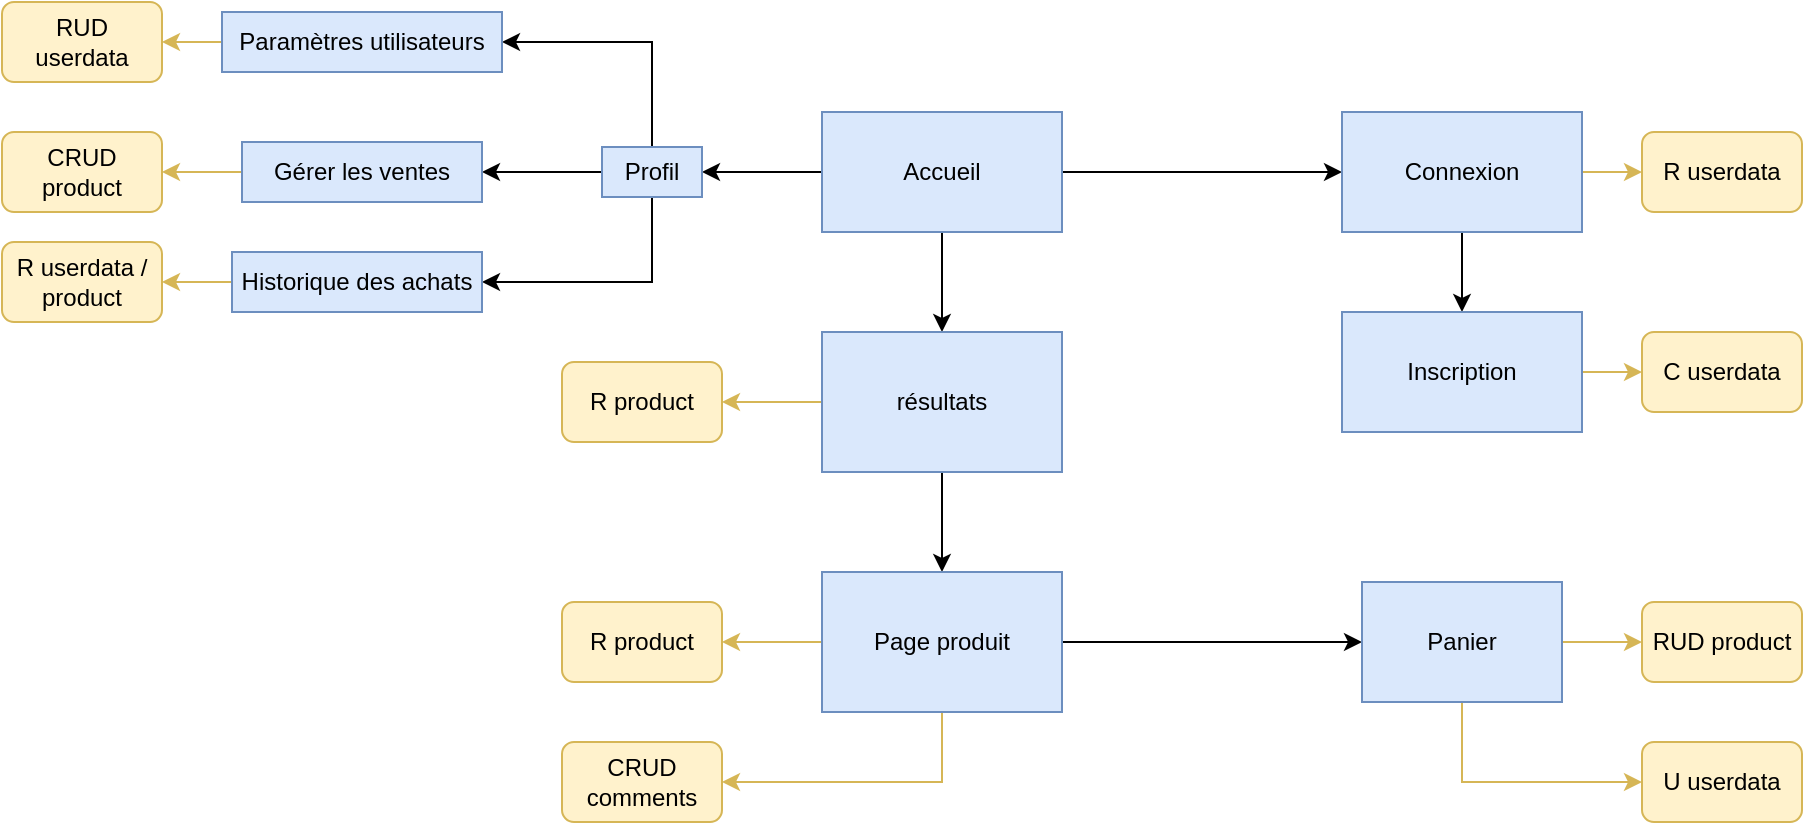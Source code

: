 <mxfile>
    <diagram id="qZO7Jf-xJ2tgjr1JeyZJ" name="Page-1">
        <mxGraphModel dx="1783" dy="564" grid="1" gridSize="10" guides="1" tooltips="1" connect="1" arrows="1" fold="1" page="1" pageScale="1" pageWidth="827" pageHeight="1169" math="0" shadow="0">
            <root>
                <mxCell id="0"/>
                <mxCell id="1" parent="0"/>
                <mxCell id="apo7wF3TuB5XoEPh-mpj-12" style="edgeStyle=orthogonalEdgeStyle;rounded=0;orthogonalLoop=1;jettySize=auto;html=1;exitX=1;exitY=0.5;exitDx=0;exitDy=0;entryX=0;entryY=0.5;entryDx=0;entryDy=0;" parent="1" source="apo7wF3TuB5XoEPh-mpj-1" target="apo7wF3TuB5XoEPh-mpj-2" edge="1">
                    <mxGeometry relative="1" as="geometry"/>
                </mxCell>
                <mxCell id="apo7wF3TuB5XoEPh-mpj-14" style="edgeStyle=orthogonalEdgeStyle;rounded=0;orthogonalLoop=1;jettySize=auto;html=1;exitX=0.5;exitY=1;exitDx=0;exitDy=0;entryX=0.5;entryY=0;entryDx=0;entryDy=0;" parent="1" source="apo7wF3TuB5XoEPh-mpj-1" target="apo7wF3TuB5XoEPh-mpj-4" edge="1">
                    <mxGeometry relative="1" as="geometry"/>
                </mxCell>
                <mxCell id="apo7wF3TuB5XoEPh-mpj-20" style="edgeStyle=orthogonalEdgeStyle;rounded=0;orthogonalLoop=1;jettySize=auto;html=1;exitX=0;exitY=0.5;exitDx=0;exitDy=0;" parent="1" source="apo7wF3TuB5XoEPh-mpj-1" target="apo7wF3TuB5XoEPh-mpj-5" edge="1">
                    <mxGeometry relative="1" as="geometry"/>
                </mxCell>
                <mxCell id="apo7wF3TuB5XoEPh-mpj-1" value="Accueil" style="rounded=0;whiteSpace=wrap;html=1;fillColor=#dae8fc;strokeColor=#6c8ebf;" parent="1" vertex="1">
                    <mxGeometry x="350" y="250" width="120" height="60" as="geometry"/>
                </mxCell>
                <mxCell id="apo7wF3TuB5XoEPh-mpj-13" style="edgeStyle=orthogonalEdgeStyle;rounded=0;orthogonalLoop=1;jettySize=auto;html=1;exitX=0.5;exitY=1;exitDx=0;exitDy=0;entryX=0.5;entryY=0;entryDx=0;entryDy=0;" parent="1" source="apo7wF3TuB5XoEPh-mpj-2" target="apo7wF3TuB5XoEPh-mpj-3" edge="1">
                    <mxGeometry relative="1" as="geometry"/>
                </mxCell>
                <mxCell id="apo7wF3TuB5XoEPh-mpj-33" style="edgeStyle=orthogonalEdgeStyle;rounded=0;orthogonalLoop=1;jettySize=auto;html=1;exitX=1;exitY=0.5;exitDx=0;exitDy=0;entryX=0;entryY=0.5;entryDx=0;entryDy=0;fillColor=#fff2cc;strokeColor=#d6b656;" parent="1" source="apo7wF3TuB5XoEPh-mpj-2" target="apo7wF3TuB5XoEPh-mpj-29" edge="1">
                    <mxGeometry relative="1" as="geometry"/>
                </mxCell>
                <mxCell id="apo7wF3TuB5XoEPh-mpj-2" value="Connexion" style="rounded=0;whiteSpace=wrap;html=1;fillColor=#dae8fc;strokeColor=#6c8ebf;" parent="1" vertex="1">
                    <mxGeometry x="610" y="250" width="120" height="60" as="geometry"/>
                </mxCell>
                <mxCell id="apo7wF3TuB5XoEPh-mpj-35" style="edgeStyle=orthogonalEdgeStyle;rounded=0;orthogonalLoop=1;jettySize=auto;html=1;exitX=1;exitY=0.5;exitDx=0;exitDy=0;entryX=0;entryY=0.5;entryDx=0;entryDy=0;fillColor=#fff2cc;strokeColor=#d6b656;" parent="1" source="apo7wF3TuB5XoEPh-mpj-3" target="apo7wF3TuB5XoEPh-mpj-30" edge="1">
                    <mxGeometry relative="1" as="geometry"/>
                </mxCell>
                <mxCell id="apo7wF3TuB5XoEPh-mpj-3" value="Inscription" style="rounded=0;whiteSpace=wrap;html=1;fillColor=#dae8fc;strokeColor=#6c8ebf;" parent="1" vertex="1">
                    <mxGeometry x="610" y="350" width="120" height="60" as="geometry"/>
                </mxCell>
                <mxCell id="apo7wF3TuB5XoEPh-mpj-15" style="edgeStyle=orthogonalEdgeStyle;rounded=0;orthogonalLoop=1;jettySize=auto;html=1;exitX=0.5;exitY=1;exitDx=0;exitDy=0;entryX=0.5;entryY=0;entryDx=0;entryDy=0;" parent="1" source="apo7wF3TuB5XoEPh-mpj-4" target="apo7wF3TuB5XoEPh-mpj-10" edge="1">
                    <mxGeometry relative="1" as="geometry"/>
                </mxCell>
                <mxCell id="apo7wF3TuB5XoEPh-mpj-32" style="edgeStyle=orthogonalEdgeStyle;rounded=0;orthogonalLoop=1;jettySize=auto;html=1;exitX=0;exitY=0.5;exitDx=0;exitDy=0;entryX=1;entryY=0.5;entryDx=0;entryDy=0;fillColor=#fff2cc;strokeColor=#d6b656;" parent="1" source="apo7wF3TuB5XoEPh-mpj-4" target="apo7wF3TuB5XoEPh-mpj-31" edge="1">
                    <mxGeometry relative="1" as="geometry"/>
                </mxCell>
                <mxCell id="apo7wF3TuB5XoEPh-mpj-4" value="résultats" style="rounded=0;whiteSpace=wrap;html=1;fillColor=#dae8fc;strokeColor=#6c8ebf;" parent="1" vertex="1">
                    <mxGeometry x="350" y="360" width="120" height="70" as="geometry"/>
                </mxCell>
                <mxCell id="apo7wF3TuB5XoEPh-mpj-17" style="edgeStyle=orthogonalEdgeStyle;rounded=0;orthogonalLoop=1;jettySize=auto;html=1;exitX=0;exitY=0.5;exitDx=0;exitDy=0;" parent="1" source="apo7wF3TuB5XoEPh-mpj-5" target="apo7wF3TuB5XoEPh-mpj-6" edge="1">
                    <mxGeometry relative="1" as="geometry"/>
                </mxCell>
                <mxCell id="apo7wF3TuB5XoEPh-mpj-18" style="edgeStyle=orthogonalEdgeStyle;rounded=0;orthogonalLoop=1;jettySize=auto;html=1;exitX=0.5;exitY=0;exitDx=0;exitDy=0;entryX=1;entryY=0.5;entryDx=0;entryDy=0;" parent="1" source="apo7wF3TuB5XoEPh-mpj-5" target="apo7wF3TuB5XoEPh-mpj-8" edge="1">
                    <mxGeometry relative="1" as="geometry"/>
                </mxCell>
                <mxCell id="apo7wF3TuB5XoEPh-mpj-19" style="edgeStyle=orthogonalEdgeStyle;rounded=0;orthogonalLoop=1;jettySize=auto;html=1;exitX=0.5;exitY=1;exitDx=0;exitDy=0;entryX=1;entryY=0.5;entryDx=0;entryDy=0;" parent="1" source="apo7wF3TuB5XoEPh-mpj-5" target="apo7wF3TuB5XoEPh-mpj-7" edge="1">
                    <mxGeometry relative="1" as="geometry"/>
                </mxCell>
                <mxCell id="apo7wF3TuB5XoEPh-mpj-5" value="Profil" style="rounded=0;whiteSpace=wrap;html=1;fillColor=#dae8fc;strokeColor=#6c8ebf;" parent="1" vertex="1">
                    <mxGeometry x="240" y="267.5" width="50" height="25" as="geometry"/>
                </mxCell>
                <mxCell id="apo7wF3TuB5XoEPh-mpj-24" style="edgeStyle=orthogonalEdgeStyle;rounded=0;orthogonalLoop=1;jettySize=auto;html=1;exitX=0;exitY=0.5;exitDx=0;exitDy=0;fillColor=#fff2cc;strokeColor=#d6b656;" parent="1" source="apo7wF3TuB5XoEPh-mpj-6" target="apo7wF3TuB5XoEPh-mpj-21" edge="1">
                    <mxGeometry relative="1" as="geometry"/>
                </mxCell>
                <mxCell id="apo7wF3TuB5XoEPh-mpj-6" value="Gérer les ventes" style="rounded=0;whiteSpace=wrap;html=1;fillColor=#dae8fc;strokeColor=#6c8ebf;" parent="1" vertex="1">
                    <mxGeometry x="60" y="265" width="120" height="30" as="geometry"/>
                </mxCell>
                <mxCell id="apo7wF3TuB5XoEPh-mpj-28" style="edgeStyle=orthogonalEdgeStyle;rounded=0;orthogonalLoop=1;jettySize=auto;html=1;exitX=0;exitY=0.5;exitDx=0;exitDy=0;entryX=1;entryY=0.5;entryDx=0;entryDy=0;fillColor=#fff2cc;strokeColor=#d6b656;" parent="1" source="apo7wF3TuB5XoEPh-mpj-7" target="apo7wF3TuB5XoEPh-mpj-27" edge="1">
                    <mxGeometry relative="1" as="geometry"/>
                </mxCell>
                <mxCell id="apo7wF3TuB5XoEPh-mpj-7" value="Historique des achats" style="rounded=0;whiteSpace=wrap;html=1;fillColor=#dae8fc;strokeColor=#6c8ebf;" parent="1" vertex="1">
                    <mxGeometry x="55" y="320" width="125" height="30" as="geometry"/>
                </mxCell>
                <mxCell id="apo7wF3TuB5XoEPh-mpj-26" style="edgeStyle=orthogonalEdgeStyle;rounded=0;orthogonalLoop=1;jettySize=auto;html=1;exitX=0;exitY=0.5;exitDx=0;exitDy=0;entryX=1;entryY=0.5;entryDx=0;entryDy=0;fillColor=#fff2cc;strokeColor=#d6b656;" parent="1" source="apo7wF3TuB5XoEPh-mpj-8" target="apo7wF3TuB5XoEPh-mpj-25" edge="1">
                    <mxGeometry relative="1" as="geometry"/>
                </mxCell>
                <mxCell id="apo7wF3TuB5XoEPh-mpj-8" value="Paramètres utilisateurs" style="rounded=0;whiteSpace=wrap;html=1;fillColor=#dae8fc;strokeColor=#6c8ebf;" parent="1" vertex="1">
                    <mxGeometry x="50" y="200" width="140" height="30" as="geometry"/>
                </mxCell>
                <mxCell id="apo7wF3TuB5XoEPh-mpj-16" style="edgeStyle=orthogonalEdgeStyle;rounded=0;orthogonalLoop=1;jettySize=auto;html=1;exitX=1;exitY=0.5;exitDx=0;exitDy=0;" parent="1" source="apo7wF3TuB5XoEPh-mpj-10" target="apo7wF3TuB5XoEPh-mpj-11" edge="1">
                    <mxGeometry relative="1" as="geometry"/>
                </mxCell>
                <mxCell id="apo7wF3TuB5XoEPh-mpj-37" style="edgeStyle=orthogonalEdgeStyle;rounded=0;orthogonalLoop=1;jettySize=auto;html=1;exitX=0;exitY=0.5;exitDx=0;exitDy=0;entryX=1;entryY=0.5;entryDx=0;entryDy=0;fillColor=#fff2cc;strokeColor=#d6b656;" parent="1" source="apo7wF3TuB5XoEPh-mpj-10" target="apo7wF3TuB5XoEPh-mpj-36" edge="1">
                    <mxGeometry relative="1" as="geometry"/>
                </mxCell>
                <mxCell id="apo7wF3TuB5XoEPh-mpj-41" style="edgeStyle=orthogonalEdgeStyle;rounded=0;orthogonalLoop=1;jettySize=auto;html=1;exitX=0.5;exitY=1;exitDx=0;exitDy=0;entryX=1;entryY=0.5;entryDx=0;entryDy=0;fillColor=#fff2cc;strokeColor=#d6b656;" parent="1" source="apo7wF3TuB5XoEPh-mpj-10" target="apo7wF3TuB5XoEPh-mpj-40" edge="1">
                    <mxGeometry relative="1" as="geometry"/>
                </mxCell>
                <mxCell id="apo7wF3TuB5XoEPh-mpj-10" value="Page produit" style="rounded=0;whiteSpace=wrap;html=1;fillColor=#dae8fc;strokeColor=#6c8ebf;" parent="1" vertex="1">
                    <mxGeometry x="350" y="480" width="120" height="70" as="geometry"/>
                </mxCell>
                <mxCell id="apo7wF3TuB5XoEPh-mpj-39" style="edgeStyle=orthogonalEdgeStyle;rounded=0;orthogonalLoop=1;jettySize=auto;html=1;exitX=1;exitY=0.5;exitDx=0;exitDy=0;entryX=0;entryY=0.5;entryDx=0;entryDy=0;fillColor=#fff2cc;strokeColor=#d6b656;" parent="1" source="apo7wF3TuB5XoEPh-mpj-11" target="apo7wF3TuB5XoEPh-mpj-38" edge="1">
                    <mxGeometry relative="1" as="geometry"/>
                </mxCell>
                <mxCell id="apo7wF3TuB5XoEPh-mpj-43" style="edgeStyle=orthogonalEdgeStyle;rounded=0;orthogonalLoop=1;jettySize=auto;html=1;exitX=0.5;exitY=1;exitDx=0;exitDy=0;entryX=0;entryY=0.5;entryDx=0;entryDy=0;fillColor=#fff2cc;strokeColor=#d6b656;" parent="1" source="apo7wF3TuB5XoEPh-mpj-11" target="apo7wF3TuB5XoEPh-mpj-42" edge="1">
                    <mxGeometry relative="1" as="geometry"/>
                </mxCell>
                <mxCell id="apo7wF3TuB5XoEPh-mpj-11" value="Panier" style="rounded=0;whiteSpace=wrap;html=1;fillColor=#dae8fc;strokeColor=#6c8ebf;" parent="1" vertex="1">
                    <mxGeometry x="620" y="485" width="100" height="60" as="geometry"/>
                </mxCell>
                <mxCell id="apo7wF3TuB5XoEPh-mpj-21" value="CRUD product" style="rounded=1;whiteSpace=wrap;html=1;fillColor=#fff2cc;strokeColor=#d6b656;" parent="1" vertex="1">
                    <mxGeometry x="-60" y="260" width="80" height="40" as="geometry"/>
                </mxCell>
                <mxCell id="apo7wF3TuB5XoEPh-mpj-25" value="RUD&lt;br&gt;userdata" style="rounded=1;whiteSpace=wrap;html=1;fillColor=#fff2cc;strokeColor=#d6b656;" parent="1" vertex="1">
                    <mxGeometry x="-60" y="195" width="80" height="40" as="geometry"/>
                </mxCell>
                <mxCell id="apo7wF3TuB5XoEPh-mpj-27" value="R userdata / product" style="rounded=1;whiteSpace=wrap;html=1;fillColor=#fff2cc;strokeColor=#d6b656;" parent="1" vertex="1">
                    <mxGeometry x="-60" y="315" width="80" height="40" as="geometry"/>
                </mxCell>
                <mxCell id="apo7wF3TuB5XoEPh-mpj-29" value="R userdata" style="rounded=1;whiteSpace=wrap;html=1;fillColor=#fff2cc;strokeColor=#d6b656;" parent="1" vertex="1">
                    <mxGeometry x="760" y="260" width="80" height="40" as="geometry"/>
                </mxCell>
                <mxCell id="apo7wF3TuB5XoEPh-mpj-30" value="C userdata" style="rounded=1;whiteSpace=wrap;html=1;fillColor=#fff2cc;strokeColor=#d6b656;" parent="1" vertex="1">
                    <mxGeometry x="760" y="360" width="80" height="40" as="geometry"/>
                </mxCell>
                <mxCell id="apo7wF3TuB5XoEPh-mpj-31" value="R product" style="rounded=1;whiteSpace=wrap;html=1;fillColor=#fff2cc;strokeColor=#d6b656;" parent="1" vertex="1">
                    <mxGeometry x="220" y="375" width="80" height="40" as="geometry"/>
                </mxCell>
                <mxCell id="apo7wF3TuB5XoEPh-mpj-36" value="R product" style="rounded=1;whiteSpace=wrap;html=1;fillColor=#fff2cc;strokeColor=#d6b656;" parent="1" vertex="1">
                    <mxGeometry x="220" y="495" width="80" height="40" as="geometry"/>
                </mxCell>
                <mxCell id="apo7wF3TuB5XoEPh-mpj-38" value="RUD product" style="rounded=1;whiteSpace=wrap;html=1;fillColor=#fff2cc;strokeColor=#d6b656;" parent="1" vertex="1">
                    <mxGeometry x="760" y="495" width="80" height="40" as="geometry"/>
                </mxCell>
                <mxCell id="apo7wF3TuB5XoEPh-mpj-40" value="CRUD comments" style="rounded=1;whiteSpace=wrap;html=1;fillColor=#fff2cc;strokeColor=#d6b656;" parent="1" vertex="1">
                    <mxGeometry x="220" y="565" width="80" height="40" as="geometry"/>
                </mxCell>
                <mxCell id="apo7wF3TuB5XoEPh-mpj-42" value="U userdata" style="rounded=1;whiteSpace=wrap;html=1;fillColor=#fff2cc;strokeColor=#d6b656;" parent="1" vertex="1">
                    <mxGeometry x="760" y="565" width="80" height="40" as="geometry"/>
                </mxCell>
            </root>
        </mxGraphModel>
    </diagram>
</mxfile>